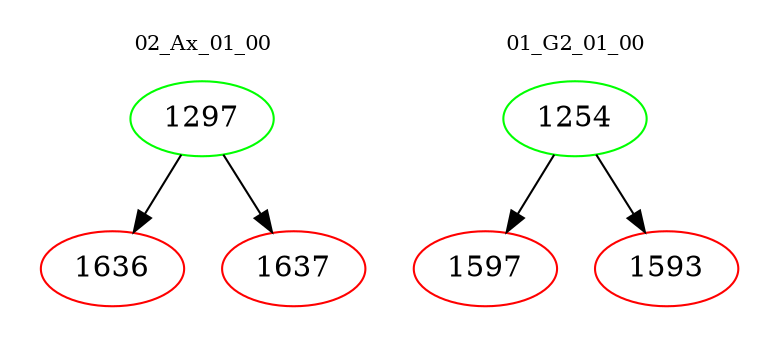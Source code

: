 digraph{
subgraph cluster_0 {
color = white
label = "02_Ax_01_00";
fontsize=10;
T0_1297 [label="1297", color="green"]
T0_1297 -> T0_1636 [color="black"]
T0_1636 [label="1636", color="red"]
T0_1297 -> T0_1637 [color="black"]
T0_1637 [label="1637", color="red"]
}
subgraph cluster_1 {
color = white
label = "01_G2_01_00";
fontsize=10;
T1_1254 [label="1254", color="green"]
T1_1254 -> T1_1597 [color="black"]
T1_1597 [label="1597", color="red"]
T1_1254 -> T1_1593 [color="black"]
T1_1593 [label="1593", color="red"]
}
}
